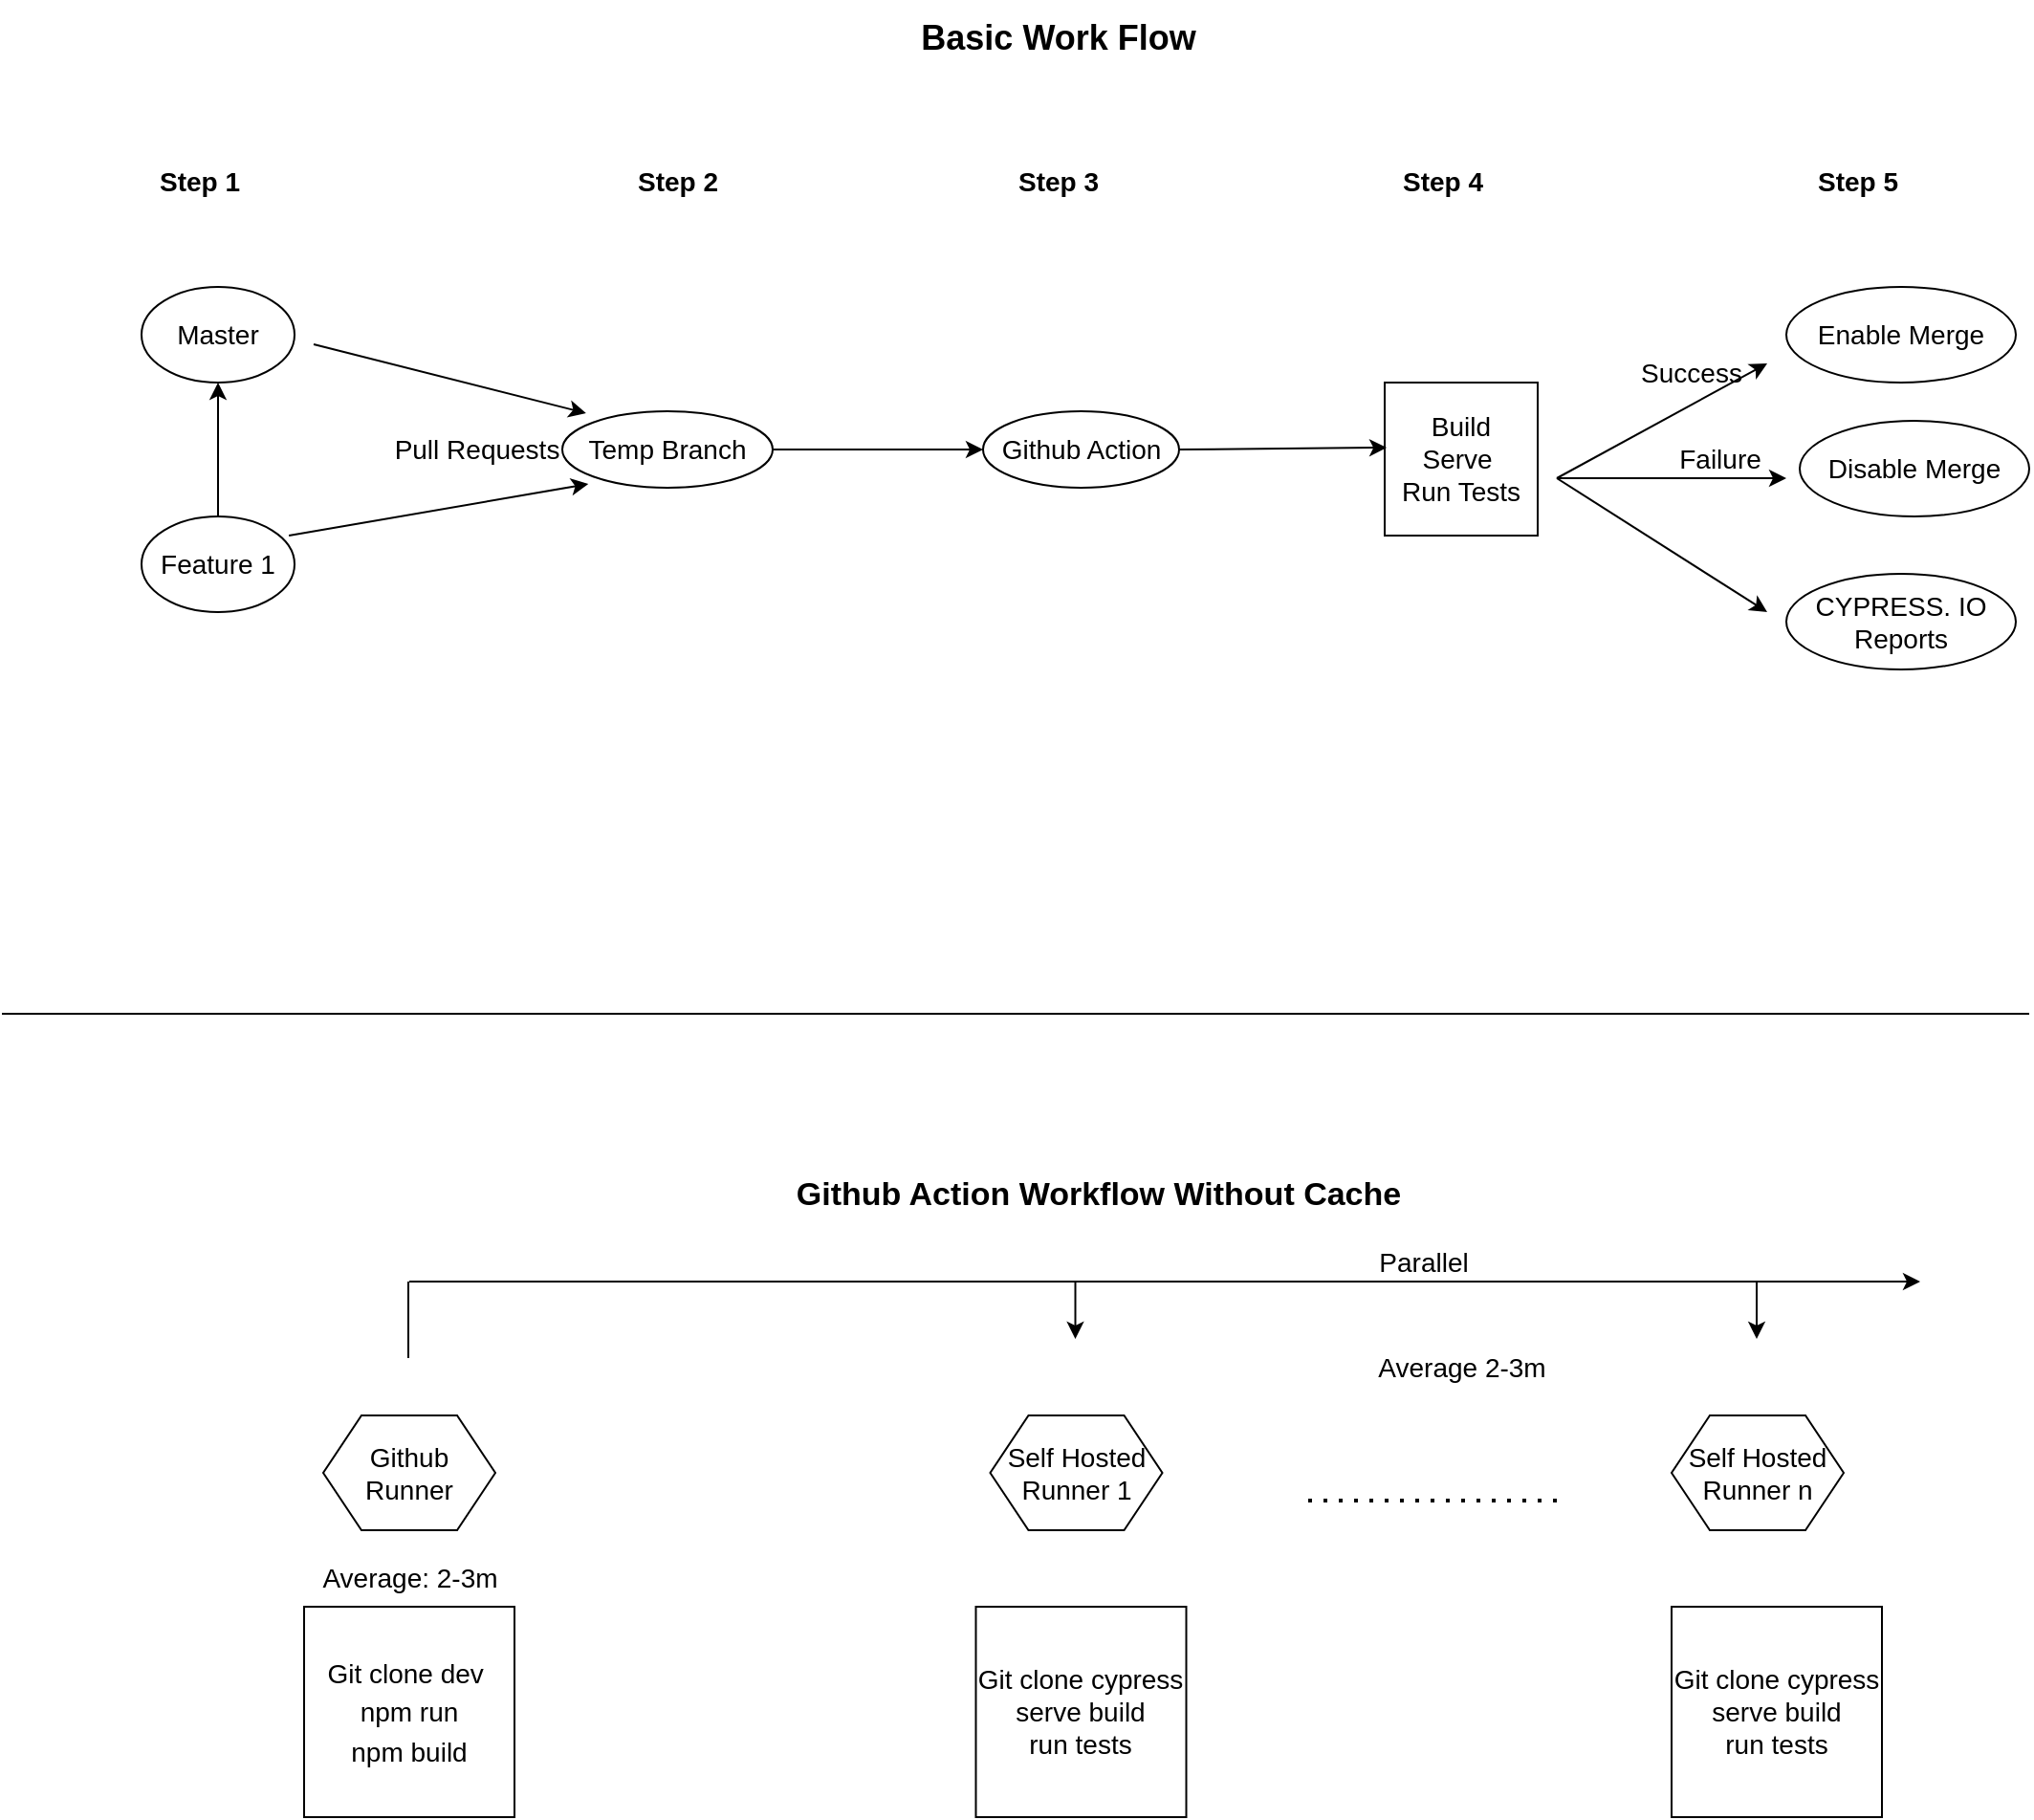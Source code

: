<mxfile version="20.2.2" type="github">
  <diagram id="m_Tflh8Ao2f0RdNVzHtR" name="Page-1">
    <mxGraphModel dx="2125" dy="1946" grid="1" gridSize="10" guides="1" tooltips="1" connect="1" arrows="1" fold="1" page="1" pageScale="1" pageWidth="827" pageHeight="1169" math="0" shadow="0">
      <root>
        <mxCell id="0" />
        <mxCell id="1" parent="0" />
        <mxCell id="d8Yk6zLjKmQkGUQ2YJQ4-2" value="Master" style="ellipse;whiteSpace=wrap;html=1;strokeWidth=1;fontSize=14;" parent="1" vertex="1">
          <mxGeometry x="-160" y="90" width="80" height="50" as="geometry" />
        </mxCell>
        <mxCell id="d8Yk6zLjKmQkGUQ2YJQ4-84" value="Feature 1" style="ellipse;whiteSpace=wrap;html=1;strokeWidth=1;fontSize=14;" parent="1" vertex="1">
          <mxGeometry x="-160" y="210" width="80" height="50" as="geometry" />
        </mxCell>
        <mxCell id="d8Yk6zLjKmQkGUQ2YJQ4-85" value="" style="endArrow=classic;html=1;rounded=0;entryX=0.5;entryY=1;entryDx=0;entryDy=0;exitX=0.5;exitY=0;exitDx=0;exitDy=0;strokeWidth=1;fontSize=14;" parent="1" source="d8Yk6zLjKmQkGUQ2YJQ4-84" target="d8Yk6zLjKmQkGUQ2YJQ4-2" edge="1">
          <mxGeometry width="50" height="50" relative="1" as="geometry">
            <mxPoint x="40" y="210" as="sourcePoint" />
            <mxPoint x="90" y="160" as="targetPoint" />
          </mxGeometry>
        </mxCell>
        <mxCell id="Vlq9NfbKC4oqX-0nVFV_-2" value="Temp Branch" style="ellipse;whiteSpace=wrap;html=1;strokeWidth=1;fontSize=14;" parent="1" vertex="1">
          <mxGeometry x="60" y="155" width="110" height="40" as="geometry" />
        </mxCell>
        <mxCell id="Vlq9NfbKC4oqX-0nVFV_-8" value="" style="endArrow=classic;html=1;rounded=0;exitX=0.963;exitY=0.2;exitDx=0;exitDy=0;exitPerimeter=0;strokeWidth=1;fontSize=14;entryX=1.033;entryY=1.1;entryDx=0;entryDy=0;entryPerimeter=0;" parent="1" source="d8Yk6zLjKmQkGUQ2YJQ4-84" target="Vlq9NfbKC4oqX-0nVFV_-34" edge="1">
          <mxGeometry width="50" height="50" relative="1" as="geometry">
            <mxPoint x="100" y="250" as="sourcePoint" />
            <mxPoint x="150" y="200" as="targetPoint" />
          </mxGeometry>
        </mxCell>
        <mxCell id="Vlq9NfbKC4oqX-0nVFV_-9" value="" style="endArrow=classic;html=1;rounded=0;strokeWidth=1;fontSize=14;entryX=1.022;entryY=-0.133;entryDx=0;entryDy=0;entryPerimeter=0;" parent="1" target="Vlq9NfbKC4oqX-0nVFV_-34" edge="1">
          <mxGeometry width="50" height="50" relative="1" as="geometry">
            <mxPoint x="-70" y="120" as="sourcePoint" />
            <mxPoint x="70" y="160" as="targetPoint" />
          </mxGeometry>
        </mxCell>
        <mxCell id="Vlq9NfbKC4oqX-0nVFV_-11" value="Step 1" style="text;html=1;align=center;verticalAlign=middle;resizable=0;points=[];autosize=1;strokeColor=none;fillColor=none;strokeWidth=1;fontSize=14;fontStyle=1" parent="1" vertex="1">
          <mxGeometry x="-165" y="20" width="70" height="30" as="geometry" />
        </mxCell>
        <mxCell id="Vlq9NfbKC4oqX-0nVFV_-12" value="Step 2" style="text;html=1;align=center;verticalAlign=middle;resizable=0;points=[];autosize=1;strokeColor=none;fillColor=none;strokeWidth=1;fontSize=14;fontStyle=1" parent="1" vertex="1">
          <mxGeometry x="85" y="20" width="70" height="30" as="geometry" />
        </mxCell>
        <mxCell id="Vlq9NfbKC4oqX-0nVFV_-13" value="Step 3" style="text;html=1;align=center;verticalAlign=middle;resizable=0;points=[];autosize=1;strokeColor=none;fillColor=none;strokeWidth=1;fontSize=14;fontStyle=1" parent="1" vertex="1">
          <mxGeometry x="283.75" y="20" width="70" height="30" as="geometry" />
        </mxCell>
        <mxCell id="Vlq9NfbKC4oqX-0nVFV_-14" value="Github Action" style="ellipse;whiteSpace=wrap;html=1;strokeWidth=1;fontSize=14;" parent="1" vertex="1">
          <mxGeometry x="280" y="155" width="102.5" height="40" as="geometry" />
        </mxCell>
        <mxCell id="Vlq9NfbKC4oqX-0nVFV_-15" value="Step 4" style="text;html=1;align=center;verticalAlign=middle;resizable=0;points=[];autosize=1;strokeColor=none;fillColor=none;strokeWidth=1;fontSize=14;fontStyle=1" parent="1" vertex="1">
          <mxGeometry x="485" y="20" width="70" height="30" as="geometry" />
        </mxCell>
        <mxCell id="Vlq9NfbKC4oqX-0nVFV_-17" value="Build&lt;br style=&quot;font-size: 14px;&quot;&gt;Serve&amp;nbsp;&lt;br style=&quot;font-size: 14px;&quot;&gt;Run Tests" style="whiteSpace=wrap;html=1;aspect=fixed;strokeWidth=1;fontSize=14;" parent="1" vertex="1">
          <mxGeometry x="490" y="140" width="80" height="80" as="geometry" />
        </mxCell>
        <mxCell id="Vlq9NfbKC4oqX-0nVFV_-18" value="" style="endArrow=classic;html=1;rounded=0;exitX=1;exitY=0.5;exitDx=0;exitDy=0;strokeWidth=1;fontSize=14;entryX=0;entryY=0.5;entryDx=0;entryDy=0;" parent="1" source="Vlq9NfbKC4oqX-0nVFV_-2" target="Vlq9NfbKC4oqX-0nVFV_-14" edge="1">
          <mxGeometry width="50" height="50" relative="1" as="geometry">
            <mxPoint x="230" y="230" as="sourcePoint" />
            <mxPoint x="280" y="180" as="targetPoint" />
          </mxGeometry>
        </mxCell>
        <mxCell id="Vlq9NfbKC4oqX-0nVFV_-19" value="" style="endArrow=classic;html=1;rounded=0;exitX=1;exitY=0.5;exitDx=0;exitDy=0;strokeWidth=1;fontSize=14;entryX=0.013;entryY=0.425;entryDx=0;entryDy=0;entryPerimeter=0;" parent="1" source="Vlq9NfbKC4oqX-0nVFV_-14" target="Vlq9NfbKC4oqX-0nVFV_-17" edge="1">
          <mxGeometry width="50" height="50" relative="1" as="geometry">
            <mxPoint x="380" y="174.5" as="sourcePoint" />
            <mxPoint x="490" y="180" as="targetPoint" />
          </mxGeometry>
        </mxCell>
        <mxCell id="Vlq9NfbKC4oqX-0nVFV_-20" value="CYPRESS. IO&lt;br style=&quot;font-size: 14px;&quot;&gt;Reports" style="ellipse;whiteSpace=wrap;html=1;strokeWidth=1;fontSize=14;" parent="1" vertex="1">
          <mxGeometry x="700" y="240" width="120" height="50" as="geometry" />
        </mxCell>
        <mxCell id="Vlq9NfbKC4oqX-0nVFV_-21" value="" style="endArrow=classic;html=1;rounded=0;strokeWidth=1;fontSize=14;" parent="1" edge="1">
          <mxGeometry width="50" height="50" relative="1" as="geometry">
            <mxPoint x="580" y="190" as="sourcePoint" />
            <mxPoint x="690" y="260" as="targetPoint" />
          </mxGeometry>
        </mxCell>
        <mxCell id="Vlq9NfbKC4oqX-0nVFV_-25" value="Step 5" style="text;html=1;align=center;verticalAlign=middle;resizable=0;points=[];autosize=1;strokeColor=none;fillColor=none;strokeWidth=1;fontSize=14;fontStyle=1" parent="1" vertex="1">
          <mxGeometry x="702" y="20" width="70" height="30" as="geometry" />
        </mxCell>
        <mxCell id="Vlq9NfbKC4oqX-0nVFV_-26" value="" style="endArrow=classic;html=1;rounded=0;fontSize=14;strokeWidth=1;" parent="1" edge="1">
          <mxGeometry width="50" height="50" relative="1" as="geometry">
            <mxPoint x="580" y="190" as="sourcePoint" />
            <mxPoint x="690" y="130" as="targetPoint" />
          </mxGeometry>
        </mxCell>
        <mxCell id="Vlq9NfbKC4oqX-0nVFV_-27" value="" style="endArrow=classic;html=1;rounded=0;fontSize=14;strokeWidth=1;" parent="1" edge="1">
          <mxGeometry width="50" height="50" relative="1" as="geometry">
            <mxPoint x="580" y="190" as="sourcePoint" />
            <mxPoint x="700" y="190" as="targetPoint" />
          </mxGeometry>
        </mxCell>
        <mxCell id="Vlq9NfbKC4oqX-0nVFV_-28" value="Disable Merge" style="ellipse;whiteSpace=wrap;html=1;fontSize=14;strokeWidth=1;" parent="1" vertex="1">
          <mxGeometry x="707" y="160" width="120" height="50" as="geometry" />
        </mxCell>
        <mxCell id="Vlq9NfbKC4oqX-0nVFV_-29" value="Enable Merge" style="ellipse;whiteSpace=wrap;html=1;fontSize=14;strokeWidth=1;" parent="1" vertex="1">
          <mxGeometry x="700" y="90" width="120" height="50" as="geometry" />
        </mxCell>
        <mxCell id="Vlq9NfbKC4oqX-0nVFV_-30" value="Success" style="text;html=1;align=center;verticalAlign=middle;resizable=0;points=[];autosize=1;strokeColor=none;fillColor=none;fontSize=14;" parent="1" vertex="1">
          <mxGeometry x="610" y="120" width="80" height="30" as="geometry" />
        </mxCell>
        <mxCell id="Vlq9NfbKC4oqX-0nVFV_-33" value="Failure" style="text;html=1;align=center;verticalAlign=middle;resizable=0;points=[];autosize=1;strokeColor=none;fillColor=none;fontSize=14;" parent="1" vertex="1">
          <mxGeometry x="630" y="165" width="70" height="30" as="geometry" />
        </mxCell>
        <mxCell id="Vlq9NfbKC4oqX-0nVFV_-34" value="Pull Requests" style="text;html=1;align=center;verticalAlign=middle;resizable=0;points=[];autosize=1;strokeColor=none;fillColor=none;fontSize=14;" parent="1" vertex="1">
          <mxGeometry x="-40" y="160" width="110" height="30" as="geometry" />
        </mxCell>
        <mxCell id="v17LmuciCPTBjiHLeLRQ-1" value="" style="endArrow=none;html=1;rounded=0;fontSize=14;strokeWidth=1;" parent="1" edge="1">
          <mxGeometry width="50" height="50" relative="1" as="geometry">
            <mxPoint x="-233" y="470" as="sourcePoint" />
            <mxPoint x="827" y="470" as="targetPoint" />
          </mxGeometry>
        </mxCell>
        <mxCell id="v17LmuciCPTBjiHLeLRQ-2" value="Github Runner" style="shape=hexagon;perimeter=hexagonPerimeter2;whiteSpace=wrap;html=1;fixedSize=1;fontSize=14;strokeWidth=1;" parent="1" vertex="1">
          <mxGeometry x="-65" y="680" width="90" height="60" as="geometry" />
        </mxCell>
        <mxCell id="v17LmuciCPTBjiHLeLRQ-3" value="Self Hosted Runner 1" style="shape=hexagon;perimeter=hexagonPerimeter2;whiteSpace=wrap;html=1;fixedSize=1;fontSize=14;strokeWidth=1;" parent="1" vertex="1">
          <mxGeometry x="283.75" y="680" width="90" height="60" as="geometry" />
        </mxCell>
        <mxCell id="v17LmuciCPTBjiHLeLRQ-5" value="Basic Work Flow" style="text;html=1;align=center;verticalAlign=middle;resizable=0;points=[];autosize=1;strokeColor=none;fillColor=none;fontSize=18;fontStyle=1" parent="1" vertex="1">
          <mxGeometry x="233.75" y="-60" width="170" height="40" as="geometry" />
        </mxCell>
        <mxCell id="v17LmuciCPTBjiHLeLRQ-8" value="Github Action Workflow Without Cache" style="text;html=1;align=center;verticalAlign=middle;resizable=0;points=[];autosize=1;strokeColor=none;fillColor=none;fontSize=17;fontStyle=1" parent="1" vertex="1">
          <mxGeometry x="170" y="550" width="340" height="30" as="geometry" />
        </mxCell>
        <mxCell id="v17LmuciCPTBjiHLeLRQ-10" value="&lt;font style=&quot;font-size: 14px;&quot;&gt;Git clone dev&amp;nbsp;&lt;br&gt;npm run&lt;br&gt;npm build&lt;/font&gt;" style="whiteSpace=wrap;html=1;aspect=fixed;fontSize=17;strokeWidth=1;" parent="1" vertex="1">
          <mxGeometry x="-75" y="780" width="110" height="110" as="geometry" />
        </mxCell>
        <mxCell id="v17LmuciCPTBjiHLeLRQ-12" value="Git clone cypress&lt;br&gt;serve build&lt;br&gt;run tests" style="whiteSpace=wrap;html=1;aspect=fixed;fontSize=14;strokeWidth=1;" parent="1" vertex="1">
          <mxGeometry x="276.25" y="780" width="110" height="110" as="geometry" />
        </mxCell>
        <mxCell id="v17LmuciCPTBjiHLeLRQ-14" value="Average: 2-3m" style="text;html=1;align=center;verticalAlign=middle;resizable=0;points=[];autosize=1;strokeColor=none;fillColor=none;fontSize=14;" parent="1" vertex="1">
          <mxGeometry x="-80" y="750" width="120" height="30" as="geometry" />
        </mxCell>
        <mxCell id="v17LmuciCPTBjiHLeLRQ-15" value="Average 2-3m" style="text;html=1;align=center;verticalAlign=middle;resizable=0;points=[];autosize=1;strokeColor=none;fillColor=none;fontSize=14;" parent="1" vertex="1">
          <mxGeometry x="475" y="640" width="110" height="30" as="geometry" />
        </mxCell>
        <mxCell id="v17LmuciCPTBjiHLeLRQ-19" value="" style="endArrow=classic;html=1;rounded=0;fontSize=14;strokeWidth=1;" parent="1" edge="1">
          <mxGeometry width="50" height="50" relative="1" as="geometry">
            <mxPoint x="-20" y="610" as="sourcePoint" />
            <mxPoint x="770" y="610" as="targetPoint" />
          </mxGeometry>
        </mxCell>
        <mxCell id="v17LmuciCPTBjiHLeLRQ-20" value="" style="endArrow=classic;html=1;rounded=0;fontSize=14;strokeWidth=1;" parent="1" edge="1">
          <mxGeometry width="50" height="50" relative="1" as="geometry">
            <mxPoint x="328.25" y="610" as="sourcePoint" />
            <mxPoint x="328.25" y="640" as="targetPoint" />
          </mxGeometry>
        </mxCell>
        <mxCell id="v17LmuciCPTBjiHLeLRQ-21" value="" style="endArrow=classic;html=1;rounded=0;fontSize=14;strokeWidth=1;" parent="1" edge="1">
          <mxGeometry width="50" height="50" relative="1" as="geometry">
            <mxPoint x="684.5" y="610" as="sourcePoint" />
            <mxPoint x="684.5" y="640" as="targetPoint" />
          </mxGeometry>
        </mxCell>
        <mxCell id="v17LmuciCPTBjiHLeLRQ-22" value="Self Hosted Runner n" style="shape=hexagon;perimeter=hexagonPerimeter2;whiteSpace=wrap;html=1;fixedSize=1;fontSize=14;strokeWidth=1;" parent="1" vertex="1">
          <mxGeometry x="640" y="680" width="90" height="60" as="geometry" />
        </mxCell>
        <mxCell id="v17LmuciCPTBjiHLeLRQ-23" value="Git clone cypress&lt;br&gt;serve build&lt;br&gt;run tests" style="whiteSpace=wrap;html=1;aspect=fixed;fontSize=14;strokeWidth=1;" parent="1" vertex="1">
          <mxGeometry x="640" y="780" width="110" height="110" as="geometry" />
        </mxCell>
        <mxCell id="v17LmuciCPTBjiHLeLRQ-25" value="" style="endArrow=none;html=1;rounded=0;fontSize=14;strokeWidth=1;" parent="1" edge="1">
          <mxGeometry width="50" height="50" relative="1" as="geometry">
            <mxPoint x="-20.5" y="650" as="sourcePoint" />
            <mxPoint x="-20.5" y="610" as="targetPoint" />
          </mxGeometry>
        </mxCell>
        <mxCell id="v17LmuciCPTBjiHLeLRQ-28" value="" style="endArrow=none;dashed=1;html=1;dashPattern=1 3;strokeWidth=2;rounded=0;fontSize=17;labelBorderColor=none;spacingTop=5;spacing=9;spacingLeft=5;spacingBottom=4;spacingRight=4;" parent="1" edge="1">
          <mxGeometry width="50" height="50" relative="1" as="geometry">
            <mxPoint x="450" y="724.5" as="sourcePoint" />
            <mxPoint x="580" y="724.5" as="targetPoint" />
          </mxGeometry>
        </mxCell>
        <mxCell id="lLSwdXCeHl5zX-tJFXnn-2" value="&lt;font style=&quot;font-size: 14px;&quot;&gt;Parallel&lt;/font&gt;" style="text;html=1;align=center;verticalAlign=middle;resizable=0;points=[];autosize=1;strokeColor=none;fillColor=none;" vertex="1" parent="1">
          <mxGeometry x="475" y="585" width="70" height="30" as="geometry" />
        </mxCell>
      </root>
    </mxGraphModel>
  </diagram>
</mxfile>
